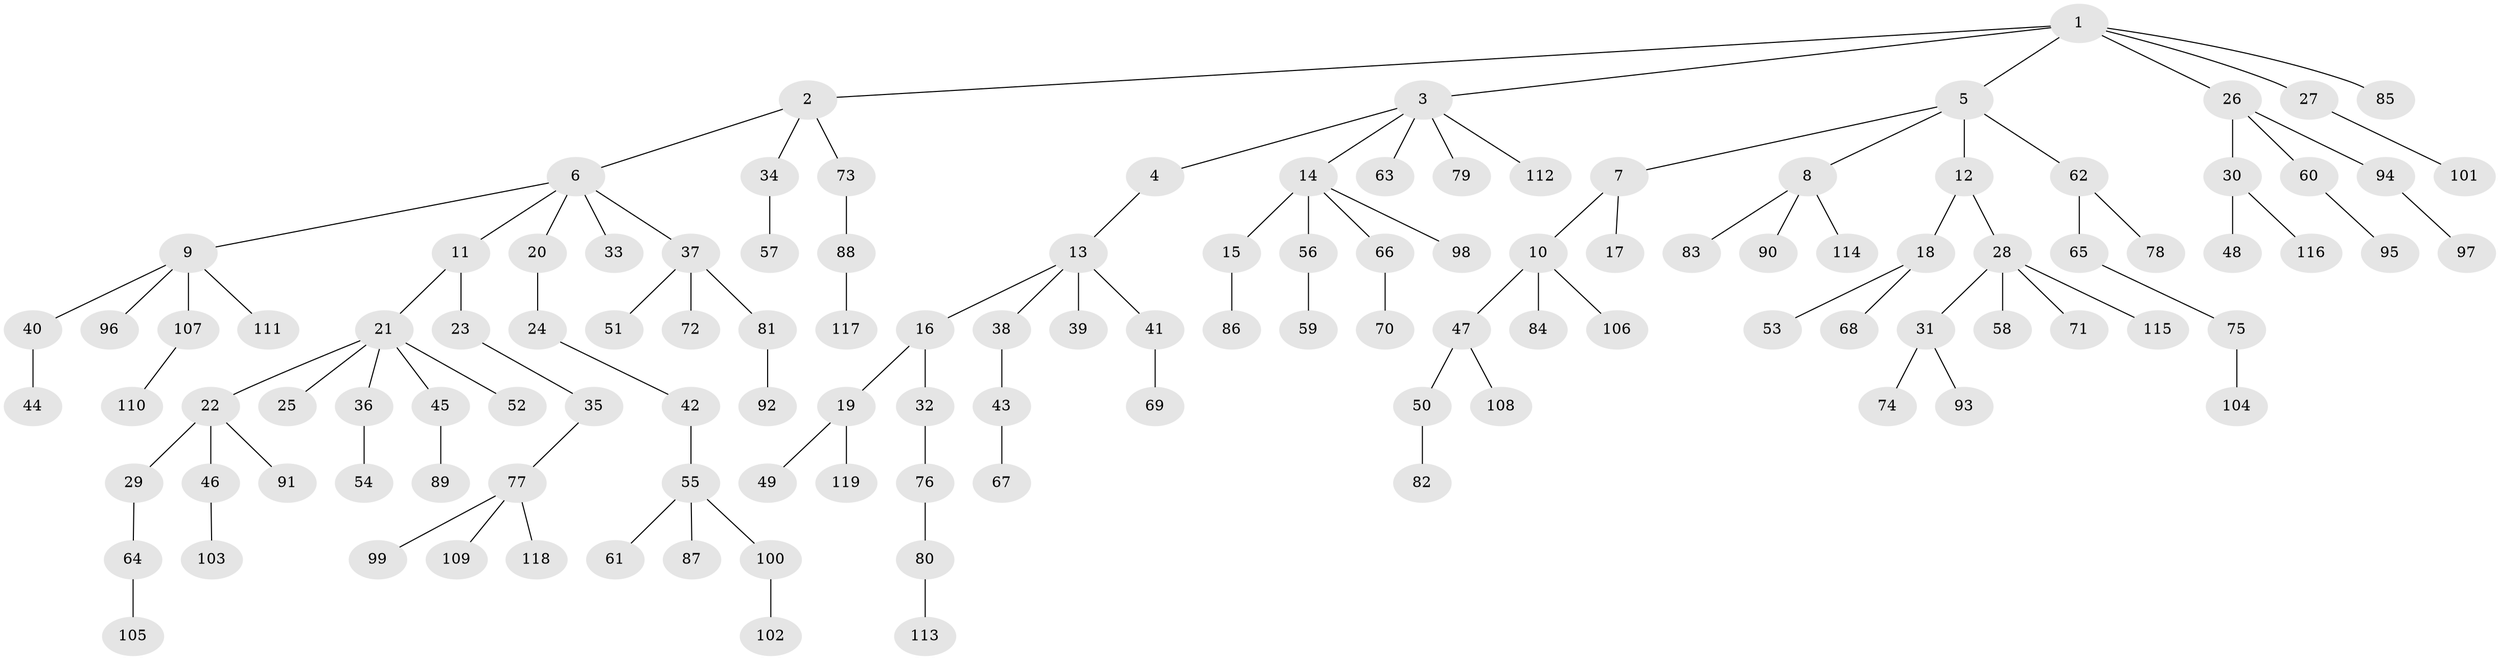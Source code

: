 // coarse degree distribution, {5: 0.038461538461538464, 4: 0.08974358974358974, 2: 0.1794871794871795, 6: 0.01282051282051282, 8: 0.02564102564102564, 3: 0.0641025641025641, 1: 0.5897435897435898}
// Generated by graph-tools (version 1.1) at 2025/42/03/06/25 10:42:06]
// undirected, 119 vertices, 118 edges
graph export_dot {
graph [start="1"]
  node [color=gray90,style=filled];
  1;
  2;
  3;
  4;
  5;
  6;
  7;
  8;
  9;
  10;
  11;
  12;
  13;
  14;
  15;
  16;
  17;
  18;
  19;
  20;
  21;
  22;
  23;
  24;
  25;
  26;
  27;
  28;
  29;
  30;
  31;
  32;
  33;
  34;
  35;
  36;
  37;
  38;
  39;
  40;
  41;
  42;
  43;
  44;
  45;
  46;
  47;
  48;
  49;
  50;
  51;
  52;
  53;
  54;
  55;
  56;
  57;
  58;
  59;
  60;
  61;
  62;
  63;
  64;
  65;
  66;
  67;
  68;
  69;
  70;
  71;
  72;
  73;
  74;
  75;
  76;
  77;
  78;
  79;
  80;
  81;
  82;
  83;
  84;
  85;
  86;
  87;
  88;
  89;
  90;
  91;
  92;
  93;
  94;
  95;
  96;
  97;
  98;
  99;
  100;
  101;
  102;
  103;
  104;
  105;
  106;
  107;
  108;
  109;
  110;
  111;
  112;
  113;
  114;
  115;
  116;
  117;
  118;
  119;
  1 -- 2;
  1 -- 3;
  1 -- 5;
  1 -- 26;
  1 -- 27;
  1 -- 85;
  2 -- 6;
  2 -- 34;
  2 -- 73;
  3 -- 4;
  3 -- 14;
  3 -- 63;
  3 -- 79;
  3 -- 112;
  4 -- 13;
  5 -- 7;
  5 -- 8;
  5 -- 12;
  5 -- 62;
  6 -- 9;
  6 -- 11;
  6 -- 20;
  6 -- 33;
  6 -- 37;
  7 -- 10;
  7 -- 17;
  8 -- 83;
  8 -- 90;
  8 -- 114;
  9 -- 40;
  9 -- 96;
  9 -- 107;
  9 -- 111;
  10 -- 47;
  10 -- 84;
  10 -- 106;
  11 -- 21;
  11 -- 23;
  12 -- 18;
  12 -- 28;
  13 -- 16;
  13 -- 38;
  13 -- 39;
  13 -- 41;
  14 -- 15;
  14 -- 56;
  14 -- 66;
  14 -- 98;
  15 -- 86;
  16 -- 19;
  16 -- 32;
  18 -- 53;
  18 -- 68;
  19 -- 49;
  19 -- 119;
  20 -- 24;
  21 -- 22;
  21 -- 25;
  21 -- 36;
  21 -- 45;
  21 -- 52;
  22 -- 29;
  22 -- 46;
  22 -- 91;
  23 -- 35;
  24 -- 42;
  26 -- 30;
  26 -- 60;
  26 -- 94;
  27 -- 101;
  28 -- 31;
  28 -- 58;
  28 -- 71;
  28 -- 115;
  29 -- 64;
  30 -- 48;
  30 -- 116;
  31 -- 74;
  31 -- 93;
  32 -- 76;
  34 -- 57;
  35 -- 77;
  36 -- 54;
  37 -- 51;
  37 -- 72;
  37 -- 81;
  38 -- 43;
  40 -- 44;
  41 -- 69;
  42 -- 55;
  43 -- 67;
  45 -- 89;
  46 -- 103;
  47 -- 50;
  47 -- 108;
  50 -- 82;
  55 -- 61;
  55 -- 87;
  55 -- 100;
  56 -- 59;
  60 -- 95;
  62 -- 65;
  62 -- 78;
  64 -- 105;
  65 -- 75;
  66 -- 70;
  73 -- 88;
  75 -- 104;
  76 -- 80;
  77 -- 99;
  77 -- 109;
  77 -- 118;
  80 -- 113;
  81 -- 92;
  88 -- 117;
  94 -- 97;
  100 -- 102;
  107 -- 110;
}
